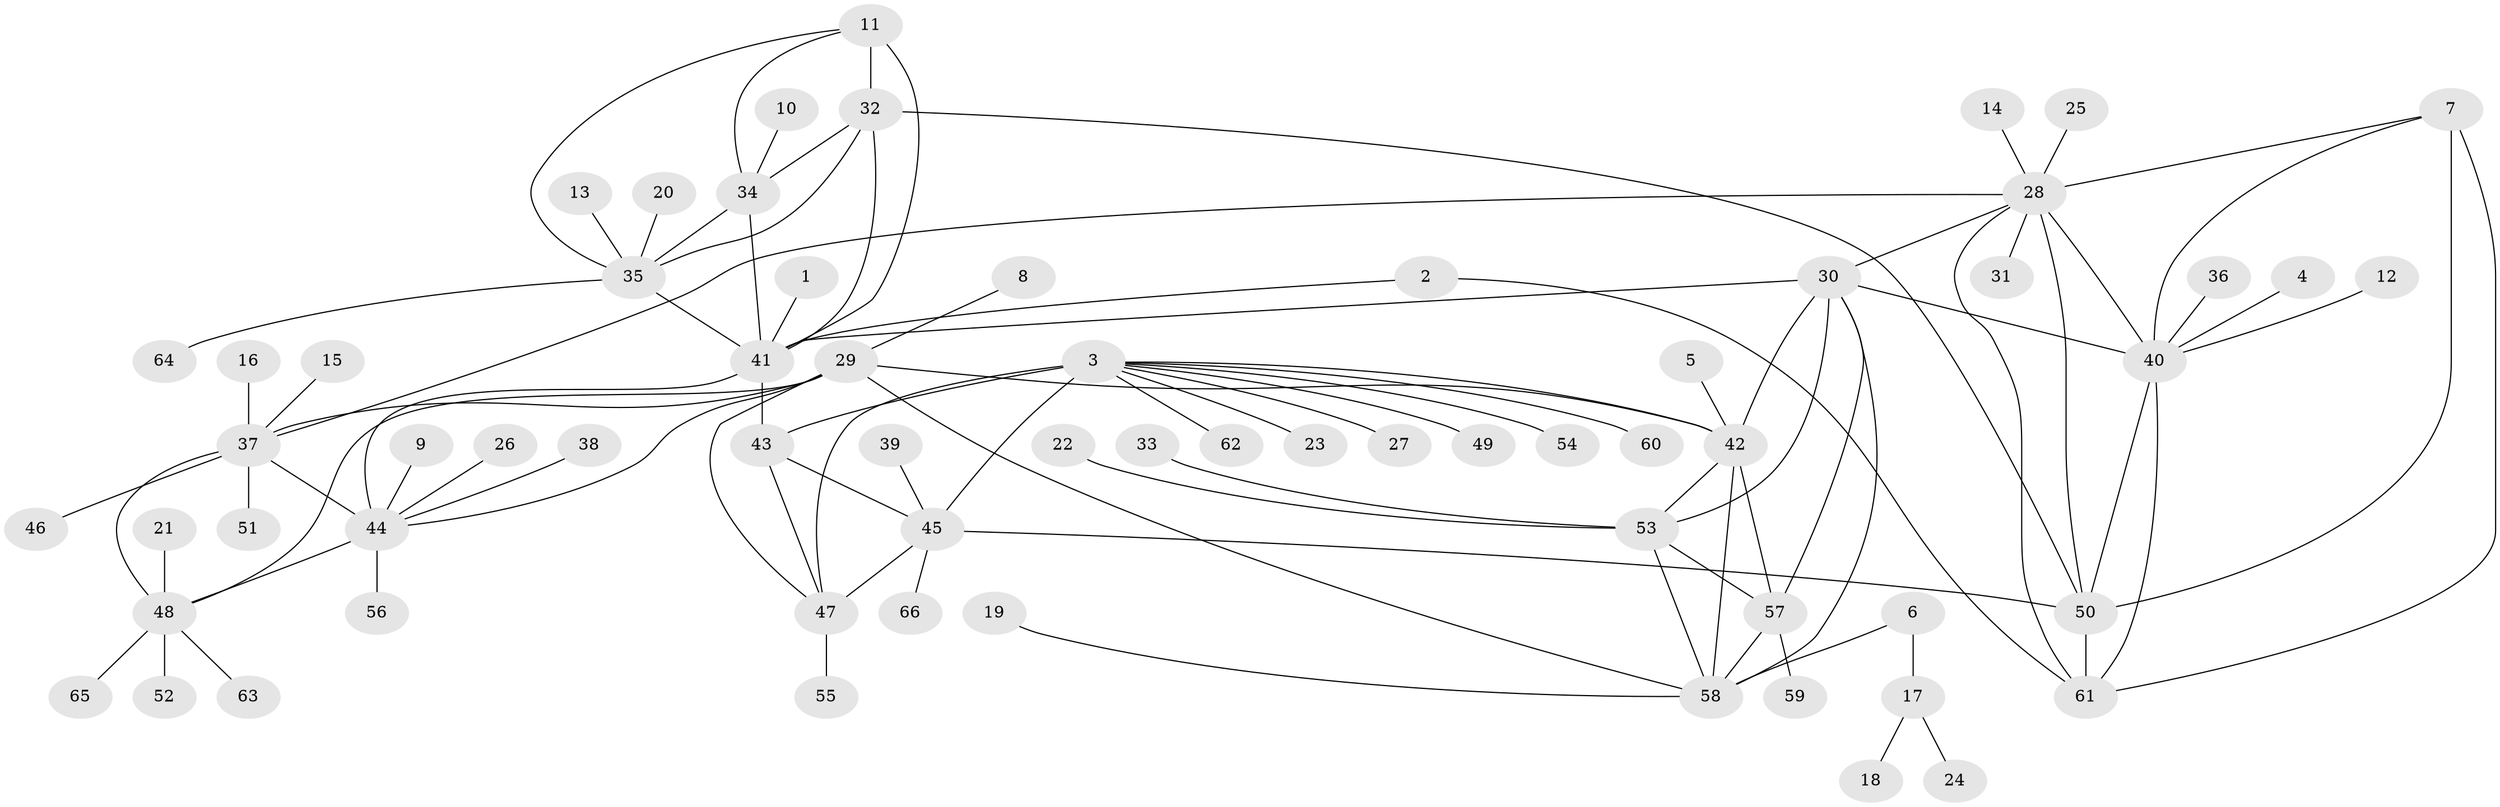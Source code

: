 // original degree distribution, {9: 0.03875968992248062, 10: 0.015503875968992248, 7: 0.031007751937984496, 8: 0.06201550387596899, 6: 0.03875968992248062, 11: 0.046511627906976744, 1: 0.5813953488372093, 2: 0.15503875968992248, 3: 0.031007751937984496}
// Generated by graph-tools (version 1.1) at 2025/26/03/09/25 03:26:34]
// undirected, 66 vertices, 98 edges
graph export_dot {
graph [start="1"]
  node [color=gray90,style=filled];
  1;
  2;
  3;
  4;
  5;
  6;
  7;
  8;
  9;
  10;
  11;
  12;
  13;
  14;
  15;
  16;
  17;
  18;
  19;
  20;
  21;
  22;
  23;
  24;
  25;
  26;
  27;
  28;
  29;
  30;
  31;
  32;
  33;
  34;
  35;
  36;
  37;
  38;
  39;
  40;
  41;
  42;
  43;
  44;
  45;
  46;
  47;
  48;
  49;
  50;
  51;
  52;
  53;
  54;
  55;
  56;
  57;
  58;
  59;
  60;
  61;
  62;
  63;
  64;
  65;
  66;
  1 -- 41 [weight=1.0];
  2 -- 41 [weight=1.0];
  2 -- 61 [weight=1.0];
  3 -- 23 [weight=1.0];
  3 -- 27 [weight=1.0];
  3 -- 42 [weight=2.0];
  3 -- 43 [weight=2.0];
  3 -- 45 [weight=4.0];
  3 -- 47 [weight=2.0];
  3 -- 49 [weight=1.0];
  3 -- 54 [weight=1.0];
  3 -- 60 [weight=1.0];
  3 -- 62 [weight=1.0];
  4 -- 40 [weight=1.0];
  5 -- 42 [weight=1.0];
  6 -- 17 [weight=1.0];
  6 -- 58 [weight=1.0];
  7 -- 28 [weight=1.0];
  7 -- 40 [weight=1.0];
  7 -- 50 [weight=2.0];
  7 -- 61 [weight=1.0];
  8 -- 29 [weight=1.0];
  9 -- 44 [weight=1.0];
  10 -- 34 [weight=1.0];
  11 -- 32 [weight=1.0];
  11 -- 34 [weight=1.0];
  11 -- 35 [weight=1.0];
  11 -- 41 [weight=2.0];
  12 -- 40 [weight=1.0];
  13 -- 35 [weight=1.0];
  14 -- 28 [weight=1.0];
  15 -- 37 [weight=1.0];
  16 -- 37 [weight=1.0];
  17 -- 18 [weight=1.0];
  17 -- 24 [weight=1.0];
  19 -- 58 [weight=1.0];
  20 -- 35 [weight=1.0];
  21 -- 48 [weight=1.0];
  22 -- 53 [weight=1.0];
  25 -- 28 [weight=1.0];
  26 -- 44 [weight=1.0];
  28 -- 30 [weight=1.0];
  28 -- 31 [weight=1.0];
  28 -- 37 [weight=1.0];
  28 -- 40 [weight=1.0];
  28 -- 50 [weight=2.0];
  28 -- 61 [weight=1.0];
  29 -- 37 [weight=2.0];
  29 -- 42 [weight=1.0];
  29 -- 44 [weight=1.0];
  29 -- 47 [weight=1.0];
  29 -- 48 [weight=2.0];
  29 -- 58 [weight=1.0];
  30 -- 40 [weight=1.0];
  30 -- 41 [weight=1.0];
  30 -- 42 [weight=1.0];
  30 -- 53 [weight=1.0];
  30 -- 57 [weight=1.0];
  30 -- 58 [weight=2.0];
  32 -- 34 [weight=1.0];
  32 -- 35 [weight=1.0];
  32 -- 41 [weight=2.0];
  32 -- 50 [weight=1.0];
  33 -- 53 [weight=1.0];
  34 -- 35 [weight=1.0];
  34 -- 41 [weight=2.0];
  35 -- 41 [weight=2.0];
  35 -- 64 [weight=1.0];
  36 -- 40 [weight=1.0];
  37 -- 44 [weight=2.0];
  37 -- 46 [weight=1.0];
  37 -- 48 [weight=4.0];
  37 -- 51 [weight=1.0];
  38 -- 44 [weight=1.0];
  39 -- 45 [weight=1.0];
  40 -- 50 [weight=2.0];
  40 -- 61 [weight=1.0];
  41 -- 43 [weight=2.0];
  41 -- 44 [weight=1.0];
  42 -- 53 [weight=1.0];
  42 -- 57 [weight=1.0];
  42 -- 58 [weight=2.0];
  43 -- 45 [weight=2.0];
  43 -- 47 [weight=1.0];
  44 -- 48 [weight=2.0];
  44 -- 56 [weight=1.0];
  45 -- 47 [weight=2.0];
  45 -- 50 [weight=2.0];
  45 -- 66 [weight=1.0];
  47 -- 55 [weight=1.0];
  48 -- 52 [weight=1.0];
  48 -- 63 [weight=1.0];
  48 -- 65 [weight=1.0];
  50 -- 61 [weight=2.0];
  53 -- 57 [weight=1.0];
  53 -- 58 [weight=2.0];
  57 -- 58 [weight=2.0];
  57 -- 59 [weight=1.0];
}
